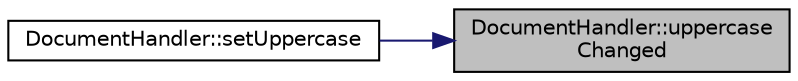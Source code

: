 digraph "DocumentHandler::uppercaseChanged"
{
 // INTERACTIVE_SVG=YES
 // LATEX_PDF_SIZE
  edge [fontname="Helvetica",fontsize="10",labelfontname="Helvetica",labelfontsize="10"];
  node [fontname="Helvetica",fontsize="10",shape=record];
  rankdir="RL";
  Node217 [label="DocumentHandler::uppercase\lChanged",height=0.2,width=0.4,color="black", fillcolor="grey75", style="filled", fontcolor="black",tooltip=" "];
  Node217 -> Node218 [dir="back",color="midnightblue",fontsize="10",style="solid",fontname="Helvetica"];
  Node218 [label="DocumentHandler::setUppercase",height=0.2,width=0.4,color="black", fillcolor="white", style="filled",URL="$class_document_handler.html#a73c8a4ad127fb04066f28d62b410c8bf",tooltip=" "];
}
